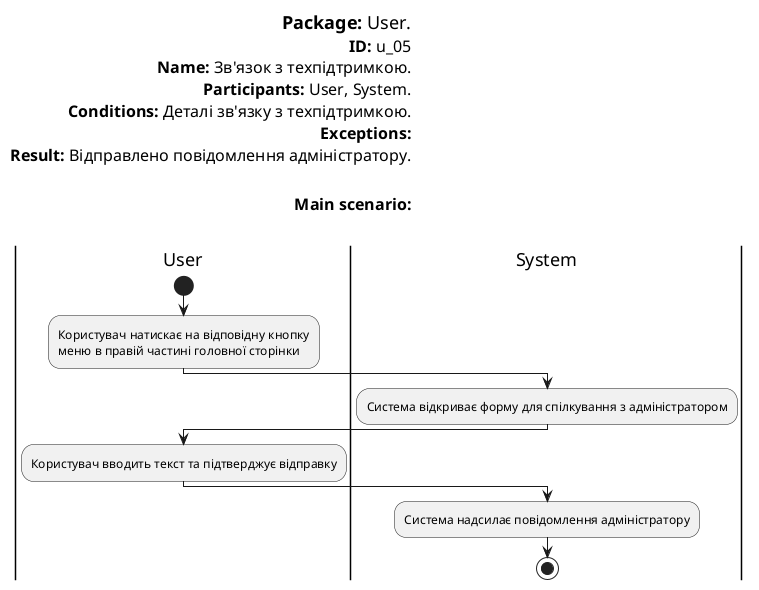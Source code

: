 ﻿@startuml
left header
<font color=000 size=18><b>Package:</b> User.
<font color=000 size=16><b>ID:</b> u_05
<font color=000 size=16><b>Name:</b> Зв'язок з техпідтримкою.
<font color=000 size=16><b>Participants:</b> User, System.
<font color=000 size=16><b>Conditions:</b> Деталі зв'язку з техпідтримкою.
<font color=000 size=16><b>Exceptions:</b> 
<font color=000 size=16><b>Result:</b> Відправлено повідомлення адміністратору.


<font color=000 size=16><b>Main scenario:</b>


end header
|User|
start
:Користувач натискає на відповідну кнопку 
меню в правій частині головної сторінки;
|System|
:Система відкриває форму для спілкування з адміністратором;
|User|
:Користувач вводить текст та підтверджує відправку;
|System|
:Система надсилає повідомлення адміністратору;
stop
@enduml